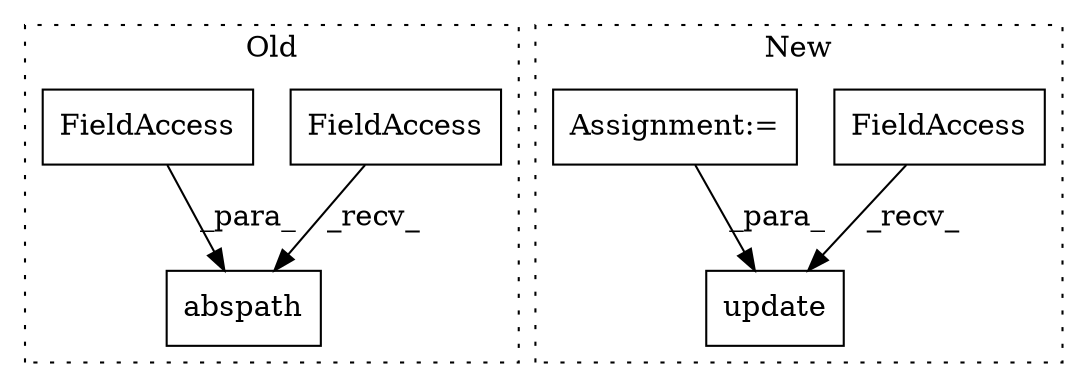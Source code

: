 digraph G {
subgraph cluster0 {
1 [label="abspath" a="32" s="819,841" l="8,1" shape="box"];
3 [label="FieldAccess" a="22" s="811" l="7" shape="box"];
5 [label="FieldAccess" a="22" s="827" l="14" shape="box"];
label = "Old";
style="dotted";
}
subgraph cluster1 {
2 [label="update" a="32" s="1946,2114" l="25,-10" shape="box"];
4 [label="FieldAccess" a="22" s="1934" l="11" shape="box"];
6 [label="Assignment:=" a="7" s="2066" l="35" shape="box"];
label = "New";
style="dotted";
}
3 -> 1 [label="_recv_"];
4 -> 2 [label="_recv_"];
5 -> 1 [label="_para_"];
6 -> 2 [label="_para_"];
}